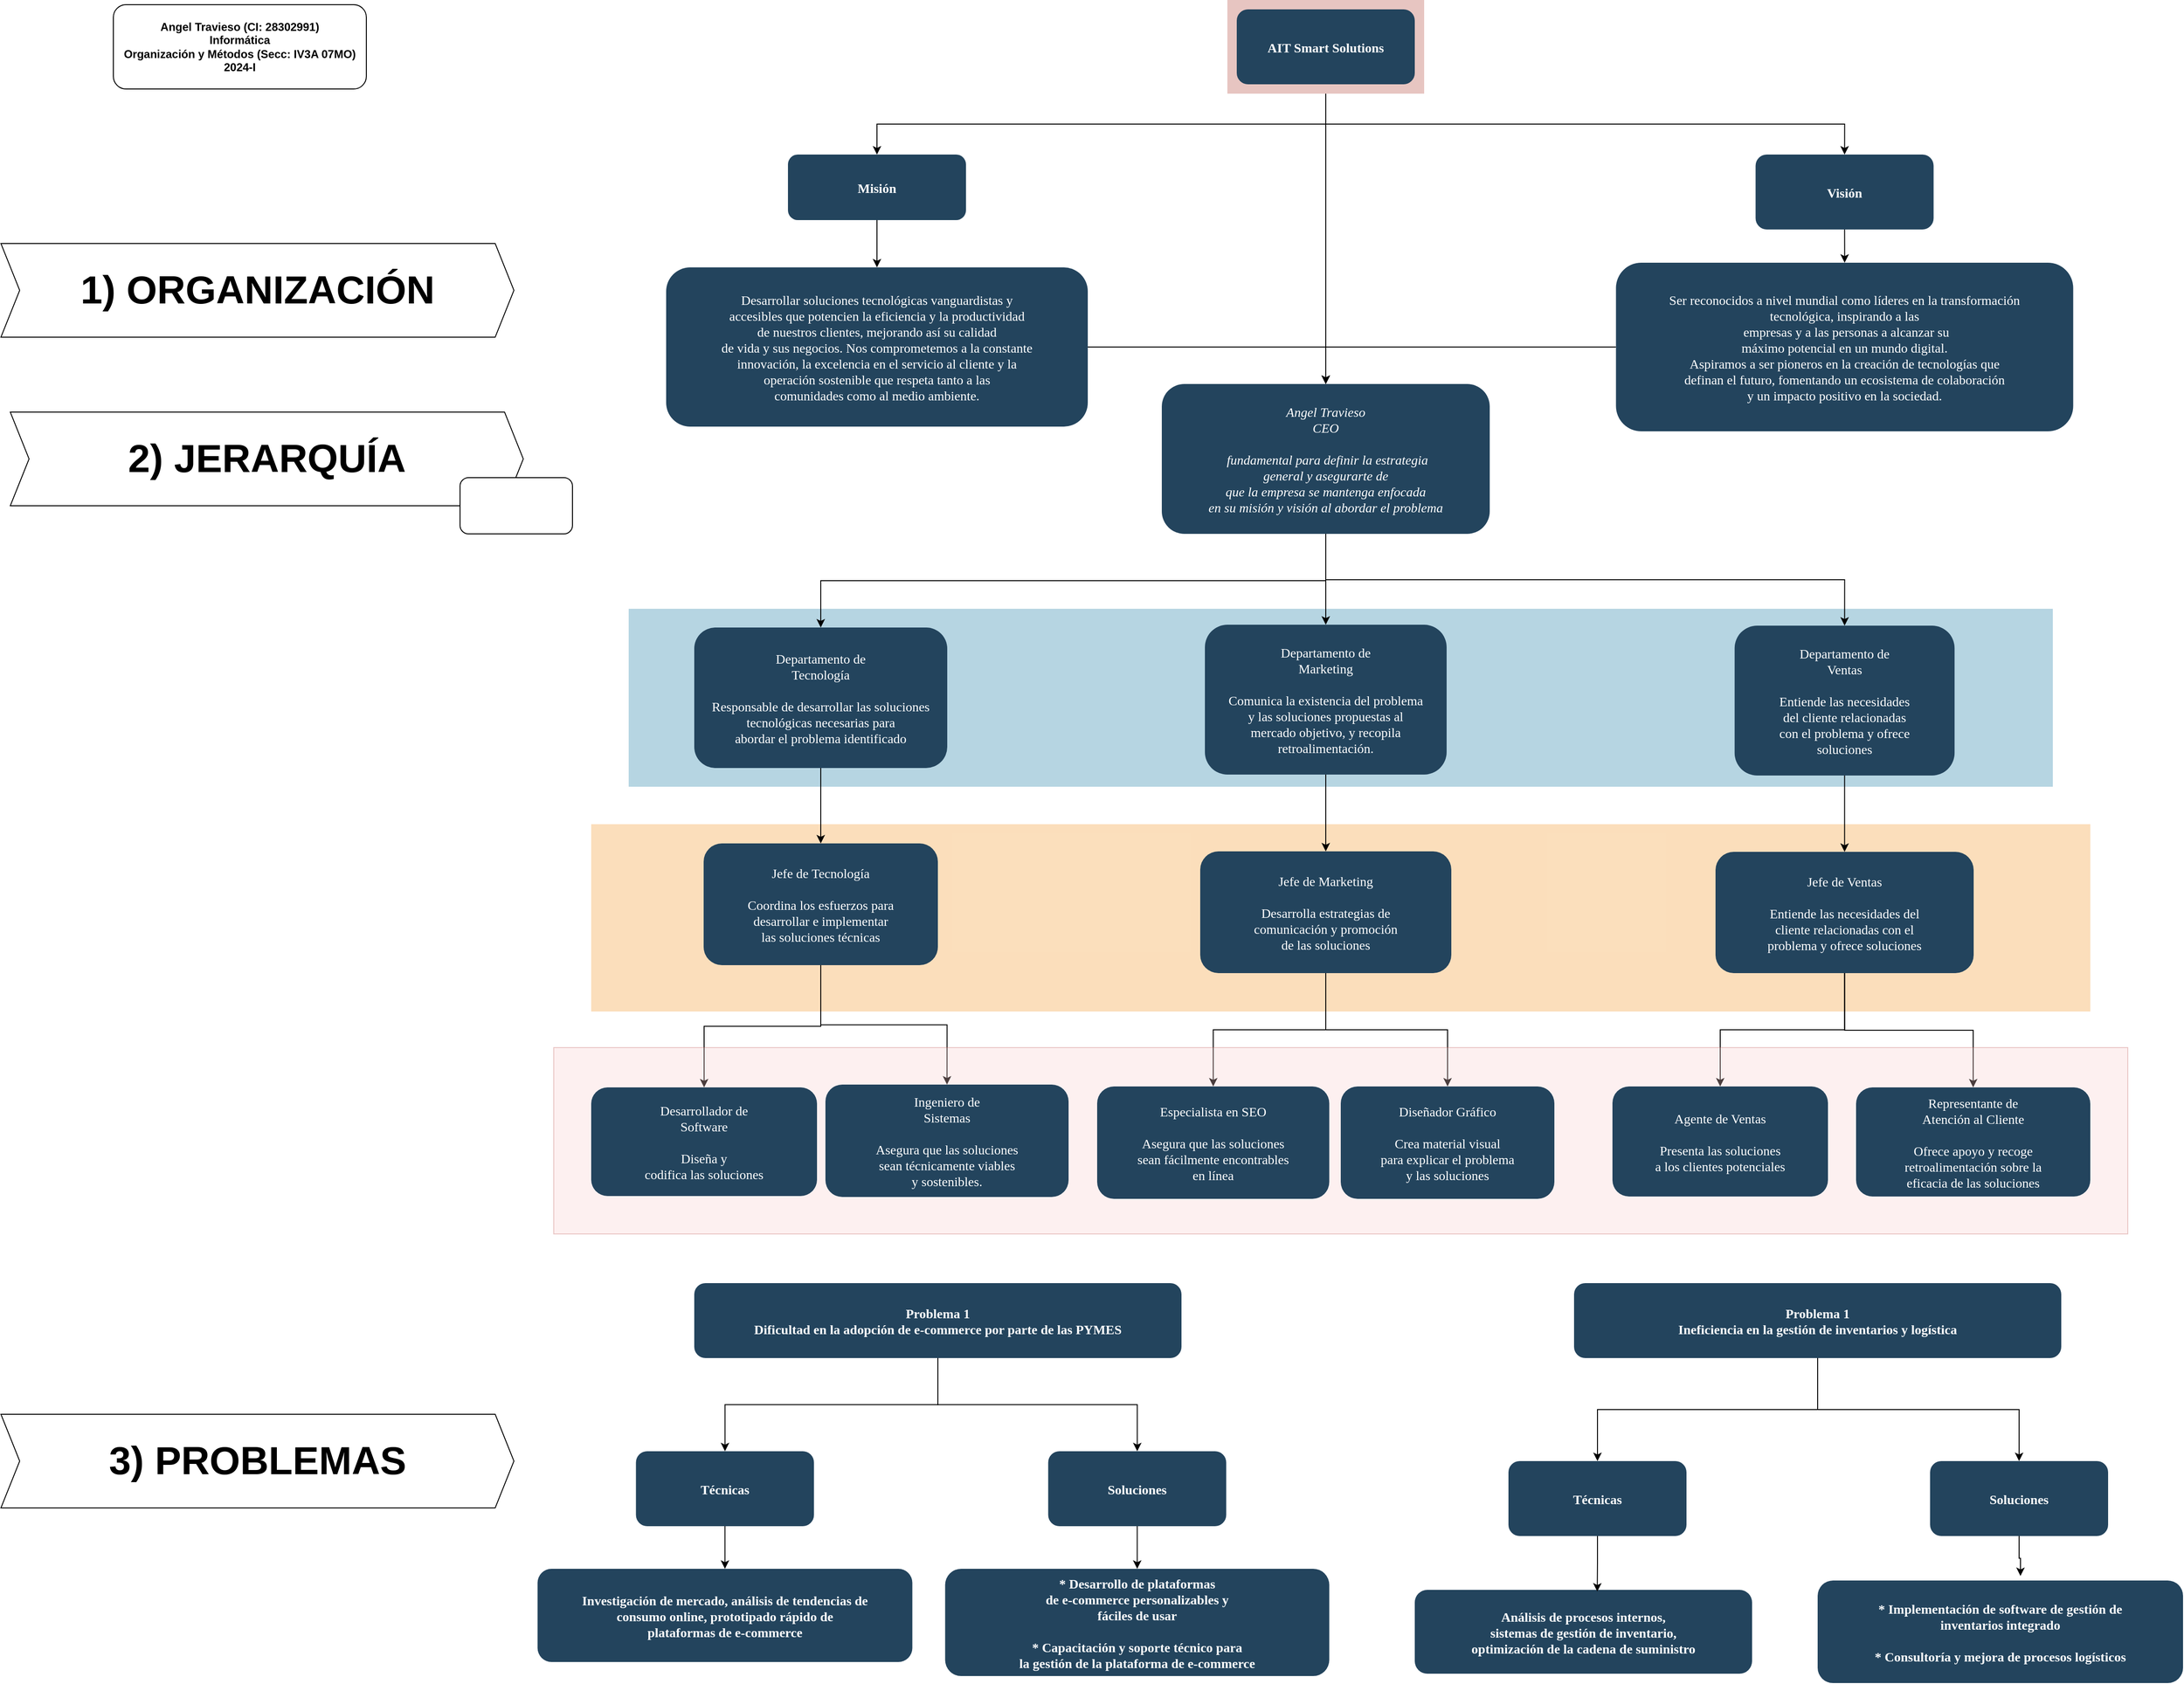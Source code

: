 <mxfile version="23.1.6" type="github">
  <diagram name="Page-1" id="2c0d36ab-eaac-3732-788b-9136903baeff">
    <mxGraphModel dx="5850.5" dy="3371.5" grid="1" gridSize="10" guides="1" tooltips="1" connect="1" arrows="1" fold="1" page="1" pageScale="1.5" pageWidth="1169" pageHeight="827" background="none" math="0" shadow="0">
      <root>
        <mxCell id="0" />
        <mxCell id="1" parent="0" />
        <mxCell id="zfufajYFIppckwWiI43T-167" style="edgeStyle=orthogonalEdgeStyle;rounded=0;orthogonalLoop=1;jettySize=auto;html=1;exitX=0.5;exitY=1;exitDx=0;exitDy=0;" parent="1" source="123" target="zfufajYFIppckwWiI43T-127" edge="1">
          <mxGeometry relative="1" as="geometry" />
        </mxCell>
        <mxCell id="zfufajYFIppckwWiI43T-190" style="edgeStyle=orthogonalEdgeStyle;rounded=0;orthogonalLoop=1;jettySize=auto;html=1;exitX=0.5;exitY=1;exitDx=0;exitDy=0;entryX=0.5;entryY=0;entryDx=0;entryDy=0;" parent="1" source="123" target="zfufajYFIppckwWiI43T-128" edge="1">
          <mxGeometry relative="1" as="geometry" />
        </mxCell>
        <mxCell id="zfufajYFIppckwWiI43T-222" style="edgeStyle=orthogonalEdgeStyle;rounded=0;orthogonalLoop=1;jettySize=auto;html=1;exitX=0.5;exitY=1;exitDx=0;exitDy=0;entryX=0.5;entryY=0;entryDx=0;entryDy=0;" parent="1" source="123" target="zfufajYFIppckwWiI43T-132" edge="1">
          <mxGeometry relative="1" as="geometry" />
        </mxCell>
        <mxCell id="123" value="" style="fillColor=#AE4132;strokeColor=none;opacity=30;" parent="1" vertex="1">
          <mxGeometry x="559" y="-280" width="210" height="100.0" as="geometry" />
        </mxCell>
        <mxCell id="122" value="" style="fillColor=#10739E;strokeColor=none;opacity=30;" parent="1" vertex="1">
          <mxGeometry x="-80" y="370" width="1520" height="190" as="geometry" />
        </mxCell>
        <mxCell id="117" value="" style="fillColor=#F2931E;strokeColor=none;opacity=30;" parent="1" vertex="1">
          <mxGeometry x="-120" y="600" width="1600" height="200" as="geometry" />
        </mxCell>
        <mxCell id="2" value="AIT Smart Solutions" style="rounded=1;fillColor=#23445D;gradientColor=none;strokeColor=none;fontColor=#FFFFFF;fontStyle=1;fontFamily=Tahoma;fontSize=14" parent="1" vertex="1">
          <mxGeometry x="569" y="-270" width="190" height="80" as="geometry" />
        </mxCell>
        <mxCell id="zfufajYFIppckwWiI43T-147" style="edgeStyle=orthogonalEdgeStyle;rounded=0;orthogonalLoop=1;jettySize=auto;html=1;exitX=0.5;exitY=1;exitDx=0;exitDy=0;entryX=0.5;entryY=0;entryDx=0;entryDy=0;" parent="1" source="10" target="zfufajYFIppckwWiI43T-142" edge="1">
          <mxGeometry relative="1" as="geometry" />
        </mxCell>
        <mxCell id="10" value="Departamento de&#xa;Ventas&#xa;&#xa;Entiende las necesidades&#xa;del cliente relacionadas&#xa;con el problema y ofrece &#xa;soluciones" style="rounded=1;fillColor=#23445D;gradientColor=none;strokeColor=none;fontColor=#FFFFFF;fontStyle=0;fontFamily=Tahoma;fontSize=14" parent="1" vertex="1">
          <mxGeometry x="1100.38" y="388" width="234.75" height="160" as="geometry" />
        </mxCell>
        <mxCell id="zfufajYFIppckwWiI43T-146" style="edgeStyle=orthogonalEdgeStyle;rounded=0;orthogonalLoop=1;jettySize=auto;html=1;exitX=0.5;exitY=1;exitDx=0;exitDy=0;entryX=0.5;entryY=0;entryDx=0;entryDy=0;" parent="1" source="12" target="zfufajYFIppckwWiI43T-141" edge="1">
          <mxGeometry relative="1" as="geometry" />
        </mxCell>
        <mxCell id="12" value="Departamento de&#xa;Marketing&#xa;&#xa;Comunica la existencia del problema &#xa;y las soluciones propuestas al &#xa;mercado objetivo, y recopila &#xa;retroalimentación." style="rounded=1;fillColor=#23445D;gradientColor=none;strokeColor=none;fontColor=#FFFFFF;fontStyle=0;fontFamily=Tahoma;fontSize=14" parent="1" vertex="1">
          <mxGeometry x="535" y="387" width="258" height="160" as="geometry" />
        </mxCell>
        <mxCell id="zfufajYFIppckwWiI43T-145" style="edgeStyle=orthogonalEdgeStyle;rounded=0;orthogonalLoop=1;jettySize=auto;html=1;exitX=0.5;exitY=1;exitDx=0;exitDy=0;" parent="1" source="13" target="zfufajYFIppckwWiI43T-140" edge="1">
          <mxGeometry relative="1" as="geometry" />
        </mxCell>
        <mxCell id="13" value="Departamento de &#xa;Tecnología&#xa;&#xa;Responsable de desarrollar las soluciones &#xa;tecnológicas necesarias para &#xa;abordar el problema identificado" style="rounded=1;fillColor=#23445D;gradientColor=none;strokeColor=none;fontColor=#FFFFFF;fontStyle=0;fontFamily=Tahoma;fontSize=14" parent="1" vertex="1">
          <mxGeometry x="-10" y="390" width="270" height="150" as="geometry" />
        </mxCell>
        <mxCell id="zfufajYFIppckwWiI43T-182" style="edgeStyle=orthogonalEdgeStyle;rounded=0;orthogonalLoop=1;jettySize=auto;html=1;exitX=0.5;exitY=1;exitDx=0;exitDy=0;entryX=0.5;entryY=0;entryDx=0;entryDy=0;" parent="1" source="zfufajYFIppckwWiI43T-127" target="zfufajYFIppckwWiI43T-181" edge="1">
          <mxGeometry relative="1" as="geometry" />
        </mxCell>
        <mxCell id="zfufajYFIppckwWiI43T-127" value="Misión" style="rounded=1;fillColor=#23445D;gradientColor=none;strokeColor=none;fontColor=#FFFFFF;fontStyle=1;fontFamily=Tahoma;fontSize=14" parent="1" vertex="1">
          <mxGeometry x="90" y="-115" width="190" height="70" as="geometry" />
        </mxCell>
        <mxCell id="zfufajYFIppckwWiI43T-191" style="edgeStyle=orthogonalEdgeStyle;rounded=0;orthogonalLoop=1;jettySize=auto;html=1;exitX=0.5;exitY=1;exitDx=0;exitDy=0;" parent="1" source="zfufajYFIppckwWiI43T-128" target="zfufajYFIppckwWiI43T-183" edge="1">
          <mxGeometry relative="1" as="geometry" />
        </mxCell>
        <mxCell id="zfufajYFIppckwWiI43T-128" value="Visión" style="rounded=1;fillColor=#23445D;gradientColor=none;strokeColor=none;fontColor=#FFFFFF;fontStyle=1;fontFamily=Tahoma;fontSize=14" parent="1" vertex="1">
          <mxGeometry x="1122.75" y="-115" width="190" height="80" as="geometry" />
        </mxCell>
        <mxCell id="zfufajYFIppckwWiI43T-136" style="edgeStyle=orthogonalEdgeStyle;rounded=0;orthogonalLoop=1;jettySize=auto;html=1;exitX=0.5;exitY=1;exitDx=0;exitDy=0;" parent="1" source="zfufajYFIppckwWiI43T-132" target="12" edge="1">
          <mxGeometry relative="1" as="geometry" />
        </mxCell>
        <mxCell id="zfufajYFIppckwWiI43T-176" style="edgeStyle=orthogonalEdgeStyle;rounded=0;orthogonalLoop=1;jettySize=auto;html=1;exitX=0.5;exitY=1;exitDx=0;exitDy=0;entryX=0.5;entryY=0;entryDx=0;entryDy=0;" parent="1" source="zfufajYFIppckwWiI43T-132" target="13" edge="1">
          <mxGeometry relative="1" as="geometry" />
        </mxCell>
        <mxCell id="zfufajYFIppckwWiI43T-177" style="edgeStyle=orthogonalEdgeStyle;rounded=0;orthogonalLoop=1;jettySize=auto;html=1;exitX=0.5;exitY=1;exitDx=0;exitDy=0;entryX=0.5;entryY=0;entryDx=0;entryDy=0;" parent="1" source="zfufajYFIppckwWiI43T-132" target="10" edge="1">
          <mxGeometry relative="1" as="geometry" />
        </mxCell>
        <mxCell id="zfufajYFIppckwWiI43T-132" value="Angel Travieso&#xa;CEO&#xa;&#xa; fundamental para definir la estrategia &#xa;general y asegurarte de &#xa;que la empresa se mantenga enfocada &#xa;en su misión y visión al abordar el problema" style="rounded=1;fillColor=#23445D;gradientColor=none;strokeColor=none;fontColor=#FFFFFF;fontStyle=2;fontFamily=Tahoma;fontSize=14" parent="1" vertex="1">
          <mxGeometry x="489" y="130" width="350" height="160" as="geometry" />
        </mxCell>
        <mxCell id="zfufajYFIppckwWiI43T-161" style="edgeStyle=orthogonalEdgeStyle;rounded=0;orthogonalLoop=1;jettySize=auto;html=1;exitX=0.5;exitY=1;exitDx=0;exitDy=0;" parent="1" source="zfufajYFIppckwWiI43T-140" target="zfufajYFIppckwWiI43T-149" edge="1">
          <mxGeometry relative="1" as="geometry" />
        </mxCell>
        <mxCell id="zfufajYFIppckwWiI43T-162" style="edgeStyle=orthogonalEdgeStyle;rounded=0;orthogonalLoop=1;jettySize=auto;html=1;exitX=0.5;exitY=1;exitDx=0;exitDy=0;entryX=0.5;entryY=0;entryDx=0;entryDy=0;" parent="1" source="zfufajYFIppckwWiI43T-140" target="zfufajYFIppckwWiI43T-148" edge="1">
          <mxGeometry relative="1" as="geometry" />
        </mxCell>
        <mxCell id="zfufajYFIppckwWiI43T-140" value="Jefe de Tecnología&#xa;&#xa;Coordina los esfuerzos para&#xa;desarrollar e implementar &#xa;las soluciones técnicas" style="rounded=1;fillColor=#23445D;gradientColor=none;strokeColor=none;fontColor=#FFFFFF;fontStyle=0;fontFamily=Tahoma;fontSize=14" parent="1" vertex="1">
          <mxGeometry y="620.5" width="250" height="130" as="geometry" />
        </mxCell>
        <mxCell id="zfufajYFIppckwWiI43T-163" style="edgeStyle=orthogonalEdgeStyle;rounded=0;orthogonalLoop=1;jettySize=auto;html=1;exitX=0.5;exitY=1;exitDx=0;exitDy=0;" parent="1" source="zfufajYFIppckwWiI43T-141" target="zfufajYFIppckwWiI43T-150" edge="1">
          <mxGeometry relative="1" as="geometry" />
        </mxCell>
        <mxCell id="zfufajYFIppckwWiI43T-174" style="edgeStyle=orthogonalEdgeStyle;rounded=0;orthogonalLoop=1;jettySize=auto;html=1;exitX=0.5;exitY=1;exitDx=0;exitDy=0;" parent="1" source="zfufajYFIppckwWiI43T-141" target="zfufajYFIppckwWiI43T-151" edge="1">
          <mxGeometry relative="1" as="geometry" />
        </mxCell>
        <mxCell id="zfufajYFIppckwWiI43T-141" value="Jefe de Marketing&#xa;&#xa;Desarrolla estrategias de &#xa;comunicación y promoción&#xa;de las soluciones" style="rounded=1;fillColor=#23445D;gradientColor=none;strokeColor=none;fontColor=#FFFFFF;fontStyle=0;fontFamily=Tahoma;fontSize=14" parent="1" vertex="1">
          <mxGeometry x="530" y="629" width="268" height="130" as="geometry" />
        </mxCell>
        <mxCell id="zfufajYFIppckwWiI43T-165" style="edgeStyle=orthogonalEdgeStyle;rounded=0;orthogonalLoop=1;jettySize=auto;html=1;exitX=0.5;exitY=1;exitDx=0;exitDy=0;" parent="1" source="zfufajYFIppckwWiI43T-142" target="zfufajYFIppckwWiI43T-153" edge="1">
          <mxGeometry relative="1" as="geometry" />
        </mxCell>
        <mxCell id="zfufajYFIppckwWiI43T-166" style="edgeStyle=orthogonalEdgeStyle;rounded=0;orthogonalLoop=1;jettySize=auto;html=1;exitX=0.5;exitY=1;exitDx=0;exitDy=0;entryX=0.5;entryY=0;entryDx=0;entryDy=0;" parent="1" source="zfufajYFIppckwWiI43T-142" target="zfufajYFIppckwWiI43T-154" edge="1">
          <mxGeometry relative="1" as="geometry" />
        </mxCell>
        <mxCell id="zfufajYFIppckwWiI43T-142" value="Jefe de Ventas&#xa;&#xa;Entiende las necesidades del &#xa;cliente relacionadas con el&#xa;problema y ofrece soluciones" style="rounded=1;fillColor=#23445D;gradientColor=none;strokeColor=none;fontColor=#FFFFFF;fontStyle=0;fontFamily=Tahoma;fontSize=14" parent="1" vertex="1">
          <mxGeometry x="1080" y="629.5" width="275.5" height="129.5" as="geometry" />
        </mxCell>
        <mxCell id="zfufajYFIppckwWiI43T-144" value="" style="fillColor=#f8cecc;strokeColor=#b85450;opacity=30;" parent="1" vertex="1">
          <mxGeometry x="-160" y="838.5" width="1680" height="199" as="geometry" />
        </mxCell>
        <mxCell id="zfufajYFIppckwWiI43T-148" value="Ingeniero de&#xa;Sistemas&#xa;&#xa;Asegura que las soluciones&#xa;sean técnicamente viables&#xa;y sostenibles." style="rounded=1;fillColor=#23445D;gradientColor=none;strokeColor=none;fontColor=#FFFFFF;fontStyle=0;fontFamily=Tahoma;fontSize=14" parent="1" vertex="1">
          <mxGeometry x="130" y="878" width="259.5" height="120" as="geometry" />
        </mxCell>
        <mxCell id="zfufajYFIppckwWiI43T-149" value="Desarrollador de&#xa;Software&#xa;&#xa;Diseña y&#xa;codifica las soluciones" style="rounded=1;fillColor=#23445D;gradientColor=none;strokeColor=none;fontColor=#FFFFFF;fontStyle=0;fontFamily=Tahoma;fontSize=14" parent="1" vertex="1">
          <mxGeometry x="-120" y="881" width="241" height="116" as="geometry" />
        </mxCell>
        <mxCell id="zfufajYFIppckwWiI43T-150" value="Especialista en SEO&#xa;&#xa;Asegura que las soluciones&#xa;sean fácilmente encontrables&#xa;en línea" style="rounded=1;fillColor=#23445D;gradientColor=none;strokeColor=none;fontColor=#FFFFFF;fontStyle=0;fontFamily=Tahoma;fontSize=14" parent="1" vertex="1">
          <mxGeometry x="420" y="880" width="247.75" height="120" as="geometry" />
        </mxCell>
        <mxCell id="zfufajYFIppckwWiI43T-151" value="Diseñador Gráfico&#xa;&#xa;Crea material visual&#xa;para explicar el problema &#xa;y las soluciones" style="rounded=1;fillColor=#23445D;gradientColor=none;strokeColor=none;fontColor=#FFFFFF;fontStyle=0;fontFamily=Tahoma;fontSize=14" parent="1" vertex="1">
          <mxGeometry x="680" y="880" width="228" height="120" as="geometry" />
        </mxCell>
        <mxCell id="zfufajYFIppckwWiI43T-153" value="Agente de Ventas&#xa;&#xa;Presenta las soluciones&#xa;a los clientes potenciales" style="rounded=1;fillColor=#23445D;gradientColor=none;strokeColor=none;fontColor=#FFFFFF;fontStyle=0;fontFamily=Tahoma;fontSize=14" parent="1" vertex="1">
          <mxGeometry x="970" y="880" width="230" height="117.5" as="geometry" />
        </mxCell>
        <mxCell id="zfufajYFIppckwWiI43T-154" value="Representante de&#xa;Atención al Cliente&#xa;&#xa;Ofrece apoyo y recoge &#xa;retroalimentación sobre la &#xa;eficacia de las soluciones" style="rounded=1;fillColor=#23445D;gradientColor=none;strokeColor=none;fontColor=#FFFFFF;fontStyle=0;fontFamily=Tahoma;fontSize=14" parent="1" vertex="1">
          <mxGeometry x="1230" y="881" width="250" height="116.5" as="geometry" />
        </mxCell>
        <mxCell id="zfufajYFIppckwWiI43T-185" style="edgeStyle=orthogonalEdgeStyle;rounded=0;orthogonalLoop=1;jettySize=auto;html=1;exitX=1;exitY=0.5;exitDx=0;exitDy=0;entryX=0.5;entryY=0;entryDx=0;entryDy=0;" parent="1" source="zfufajYFIppckwWiI43T-181" target="zfufajYFIppckwWiI43T-132" edge="1">
          <mxGeometry relative="1" as="geometry" />
        </mxCell>
        <mxCell id="zfufajYFIppckwWiI43T-181" value="Desarrollar soluciones tecnológicas vanguardistas y &#xa;accesibles que potencien la eficiencia y la productividad&#xa;de nuestros clientes, mejorando así su calidad&#xa;de vida y sus negocios. Nos comprometemos a la constante&#xa;innovación, la excelencia en el servicio al cliente y la&#xa;operación sostenible que respeta tanto a las&#xa;comunidades como al medio ambiente." style="rounded=1;fillColor=#23445D;gradientColor=none;strokeColor=none;fontColor=#FFFFFF;fontStyle=0;fontFamily=Tahoma;fontSize=14" parent="1" vertex="1">
          <mxGeometry x="-40" y="5.5" width="450" height="170" as="geometry" />
        </mxCell>
        <mxCell id="zfufajYFIppckwWiI43T-186" style="edgeStyle=orthogonalEdgeStyle;rounded=0;orthogonalLoop=1;jettySize=auto;html=1;exitX=0;exitY=0.5;exitDx=0;exitDy=0;entryX=0.5;entryY=0;entryDx=0;entryDy=0;" parent="1" source="zfufajYFIppckwWiI43T-183" target="zfufajYFIppckwWiI43T-132" edge="1">
          <mxGeometry relative="1" as="geometry" />
        </mxCell>
        <mxCell id="zfufajYFIppckwWiI43T-183" value="Ser reconocidos a nivel mundial como líderes en la transformación &#xa;tecnológica, inspirando a las&#xa; empresas y a las personas a alcanzar su&#xa;máximo potencial en un mundo digital.&#xa;Aspiramos a ser pioneros en la creación de tecnologías que&#xa;definan el futuro, fomentando un ecosistema de colaboración&#xa;y un impacto positivo en la sociedad." style="rounded=1;fillColor=#23445D;gradientColor=none;strokeColor=none;fontColor=#FFFFFF;fontStyle=0;fontFamily=Tahoma;fontSize=14" parent="1" vertex="1">
          <mxGeometry x="973.75" y="0.5" width="488" height="180" as="geometry" />
        </mxCell>
        <mxCell id="zfufajYFIppckwWiI43T-214" style="edgeStyle=orthogonalEdgeStyle;rounded=0;orthogonalLoop=1;jettySize=auto;html=1;exitX=0.5;exitY=1;exitDx=0;exitDy=0;" parent="1" source="zfufajYFIppckwWiI43T-194" target="zfufajYFIppckwWiI43T-195" edge="1">
          <mxGeometry relative="1" as="geometry" />
        </mxCell>
        <mxCell id="zfufajYFIppckwWiI43T-215" style="edgeStyle=orthogonalEdgeStyle;rounded=0;orthogonalLoop=1;jettySize=auto;html=1;exitX=0.5;exitY=1;exitDx=0;exitDy=0;" parent="1" source="zfufajYFIppckwWiI43T-194" target="zfufajYFIppckwWiI43T-196" edge="1">
          <mxGeometry relative="1" as="geometry" />
        </mxCell>
        <mxCell id="zfufajYFIppckwWiI43T-194" value="Problema 1&#xa;Dificultad en la adopción de e-commerce por parte de las PYMES" style="rounded=1;fillColor=#23445D;gradientColor=none;strokeColor=none;fontColor=#FFFFFF;fontStyle=1;fontFamily=Tahoma;fontSize=14" parent="1" vertex="1">
          <mxGeometry x="-10" y="1090" width="520" height="80" as="geometry" />
        </mxCell>
        <mxCell id="zfufajYFIppckwWiI43T-212" style="edgeStyle=orthogonalEdgeStyle;rounded=0;orthogonalLoop=1;jettySize=auto;html=1;exitX=0.5;exitY=1;exitDx=0;exitDy=0;entryX=0.5;entryY=0;entryDx=0;entryDy=0;" parent="1" source="zfufajYFIppckwWiI43T-195" target="zfufajYFIppckwWiI43T-200" edge="1">
          <mxGeometry relative="1" as="geometry" />
        </mxCell>
        <mxCell id="zfufajYFIppckwWiI43T-195" value="Técnicas" style="rounded=1;fillColor=#23445D;gradientColor=none;strokeColor=none;fontColor=#FFFFFF;fontStyle=1;fontFamily=Tahoma;fontSize=14" parent="1" vertex="1">
          <mxGeometry x="-72.25" y="1269.5" width="190" height="80" as="geometry" />
        </mxCell>
        <mxCell id="zfufajYFIppckwWiI43T-211" style="edgeStyle=orthogonalEdgeStyle;rounded=0;orthogonalLoop=1;jettySize=auto;html=1;exitX=0.5;exitY=1;exitDx=0;exitDy=0;entryX=0.5;entryY=0;entryDx=0;entryDy=0;" parent="1" source="zfufajYFIppckwWiI43T-196" target="zfufajYFIppckwWiI43T-197" edge="1">
          <mxGeometry relative="1" as="geometry" />
        </mxCell>
        <mxCell id="zfufajYFIppckwWiI43T-196" value="Soluciones" style="rounded=1;fillColor=#23445D;gradientColor=none;strokeColor=none;fontColor=#FFFFFF;fontStyle=1;fontFamily=Tahoma;fontSize=14" parent="1" vertex="1">
          <mxGeometry x="367.75" y="1269.5" width="190" height="80" as="geometry" />
        </mxCell>
        <mxCell id="zfufajYFIppckwWiI43T-197" value="* Desarrollo de plataformas&#xa;de e-commerce personalizables y&#xa;fáciles de usar&#xa;&#xa;* Capacitación y soporte técnico para &#xa;la gestión de la plataforma de e-commerce" style="rounded=1;fillColor=#23445D;gradientColor=none;strokeColor=none;fontColor=#FFFFFF;fontStyle=1;fontFamily=Tahoma;fontSize=14" parent="1" vertex="1">
          <mxGeometry x="257.75" y="1395" width="410" height="114.5" as="geometry" />
        </mxCell>
        <mxCell id="zfufajYFIppckwWiI43T-200" value="Investigación de mercado, análisis de tendencias de&#xa;consumo online, prototipado rápido de&#xa;plataformas de e-commerce" style="rounded=1;fillColor=#23445D;gradientColor=none;strokeColor=none;fontColor=#FFFFFF;fontStyle=1;fontFamily=Tahoma;fontSize=14" parent="1" vertex="1">
          <mxGeometry x="-177.25" y="1395" width="400" height="99.5" as="geometry" />
        </mxCell>
        <mxCell id="zfufajYFIppckwWiI43T-216" style="edgeStyle=orthogonalEdgeStyle;rounded=0;orthogonalLoop=1;jettySize=auto;html=1;exitX=0.5;exitY=1;exitDx=0;exitDy=0;entryX=0.5;entryY=0;entryDx=0;entryDy=0;" parent="1" source="zfufajYFIppckwWiI43T-206" target="zfufajYFIppckwWiI43T-207" edge="1">
          <mxGeometry relative="1" as="geometry" />
        </mxCell>
        <mxCell id="zfufajYFIppckwWiI43T-217" style="edgeStyle=orthogonalEdgeStyle;rounded=0;orthogonalLoop=1;jettySize=auto;html=1;exitX=0.5;exitY=1;exitDx=0;exitDy=0;entryX=0.5;entryY=0;entryDx=0;entryDy=0;" parent="1" source="zfufajYFIppckwWiI43T-206" target="zfufajYFIppckwWiI43T-208" edge="1">
          <mxGeometry relative="1" as="geometry" />
        </mxCell>
        <mxCell id="zfufajYFIppckwWiI43T-206" value="Problema 1&#xa;Ineficiencia en la gestión de inventarios y logística" style="rounded=1;fillColor=#23445D;gradientColor=none;strokeColor=none;fontColor=#FFFFFF;fontStyle=1;fontFamily=Tahoma;fontSize=14" parent="1" vertex="1">
          <mxGeometry x="929" y="1090" width="520" height="80" as="geometry" />
        </mxCell>
        <mxCell id="zfufajYFIppckwWiI43T-207" value="Técnicas" style="rounded=1;fillColor=#23445D;gradientColor=none;strokeColor=none;fontColor=#FFFFFF;fontStyle=1;fontFamily=Tahoma;fontSize=14" parent="1" vertex="1">
          <mxGeometry x="859" y="1280" width="190" height="80" as="geometry" />
        </mxCell>
        <mxCell id="zfufajYFIppckwWiI43T-208" value="Soluciones" style="rounded=1;fillColor=#23445D;gradientColor=none;strokeColor=none;fontColor=#FFFFFF;fontStyle=1;fontFamily=Tahoma;fontSize=14" parent="1" vertex="1">
          <mxGeometry x="1309" y="1280" width="190" height="80" as="geometry" />
        </mxCell>
        <mxCell id="zfufajYFIppckwWiI43T-209" value="* Implementación de software de gestión de&#xa;inventarios integrado&#xa;&#xa;* Consultoría y mejora de procesos logísticos" style="rounded=1;fillColor=#23445D;gradientColor=none;strokeColor=none;fontColor=#FFFFFF;fontStyle=1;fontFamily=Tahoma;fontSize=14" parent="1" vertex="1">
          <mxGeometry x="1189" y="1407.5" width="390" height="109.5" as="geometry" />
        </mxCell>
        <mxCell id="zfufajYFIppckwWiI43T-210" value="Análisis de procesos internos,&#xa;sistemas de gestión de inventario,&#xa;optimización de la cadena de suministro" style="rounded=1;fillColor=#23445D;gradientColor=none;strokeColor=none;fontColor=#FFFFFF;fontStyle=1;fontFamily=Tahoma;fontSize=14" parent="1" vertex="1">
          <mxGeometry x="759" y="1417.5" width="360" height="89.5" as="geometry" />
        </mxCell>
        <mxCell id="zfufajYFIppckwWiI43T-219" style="edgeStyle=orthogonalEdgeStyle;rounded=0;orthogonalLoop=1;jettySize=auto;html=1;exitX=0.5;exitY=1;exitDx=0;exitDy=0;entryX=0.541;entryY=0.02;entryDx=0;entryDy=0;entryPerimeter=0;" parent="1" source="zfufajYFIppckwWiI43T-207" target="zfufajYFIppckwWiI43T-210" edge="1">
          <mxGeometry relative="1" as="geometry" />
        </mxCell>
        <mxCell id="zfufajYFIppckwWiI43T-221" style="edgeStyle=orthogonalEdgeStyle;rounded=0;orthogonalLoop=1;jettySize=auto;html=1;exitX=0.5;exitY=1;exitDx=0;exitDy=0;entryX=0.555;entryY=-0.044;entryDx=0;entryDy=0;entryPerimeter=0;" parent="1" source="zfufajYFIppckwWiI43T-208" target="zfufajYFIppckwWiI43T-209" edge="1">
          <mxGeometry relative="1" as="geometry" />
        </mxCell>
        <mxCell id="zfufajYFIppckwWiI43T-224" value="&lt;b&gt;&lt;font style=&quot;font-size: 42px;&quot;&gt;2) JERARQUÍA&lt;/font&gt;&lt;/b&gt;" style="shape=step;perimeter=stepPerimeter;whiteSpace=wrap;html=1;fixedSize=1;" parent="1" vertex="1">
          <mxGeometry x="-740" y="160" width="547.5" height="100" as="geometry" />
        </mxCell>
        <mxCell id="zfufajYFIppckwWiI43T-226" value="&lt;b&gt;&lt;font style=&quot;font-size: 42px;&quot;&gt;1) ORGANIZACIÓN&lt;/font&gt;&lt;/b&gt;" style="shape=step;perimeter=stepPerimeter;whiteSpace=wrap;html=1;fixedSize=1;" parent="1" vertex="1">
          <mxGeometry x="-750" y="-20" width="547.5" height="100" as="geometry" />
        </mxCell>
        <mxCell id="zfufajYFIppckwWiI43T-227" value="&lt;b&gt;&lt;font style=&quot;font-size: 42px;&quot;&gt;3) PROBLEMAS&lt;/font&gt;&lt;/b&gt;" style="shape=step;perimeter=stepPerimeter;whiteSpace=wrap;html=1;fixedSize=1;" parent="1" vertex="1">
          <mxGeometry x="-750" y="1230" width="547.5" height="100" as="geometry" />
        </mxCell>
        <mxCell id="5Ub1vqXKOapgfQ0Gcy5r-123" value="" style="rounded=1;whiteSpace=wrap;html=1;" vertex="1" parent="1">
          <mxGeometry x="-260" y="230" width="120" height="60" as="geometry" />
        </mxCell>
        <mxCell id="5Ub1vqXKOapgfQ0Gcy5r-124" value="&lt;b&gt;Angel Travieso (CI: 28302991)&lt;br&gt;Informática&lt;br&gt;Organización y Métodos (Secc: IV3A 07MO)&lt;br&gt;2024-I&lt;/b&gt;" style="rounded=1;whiteSpace=wrap;html=1;" vertex="1" parent="1">
          <mxGeometry x="-630" y="-275" width="270" height="90" as="geometry" />
        </mxCell>
      </root>
    </mxGraphModel>
  </diagram>
</mxfile>
